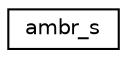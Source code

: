 digraph "Graphical Class Hierarchy"
{
 // LATEX_PDF_SIZE
  edge [fontname="Helvetica",fontsize="10",labelfontname="Helvetica",labelfontsize="10"];
  node [fontname="Helvetica",fontsize="10",shape=record];
  rankdir="LR";
  Node0 [label="ambr_s",height=0.2,width=0.4,color="black", fillcolor="white", style="filled",URL="$structambr__s.html",tooltip=" "];
}
